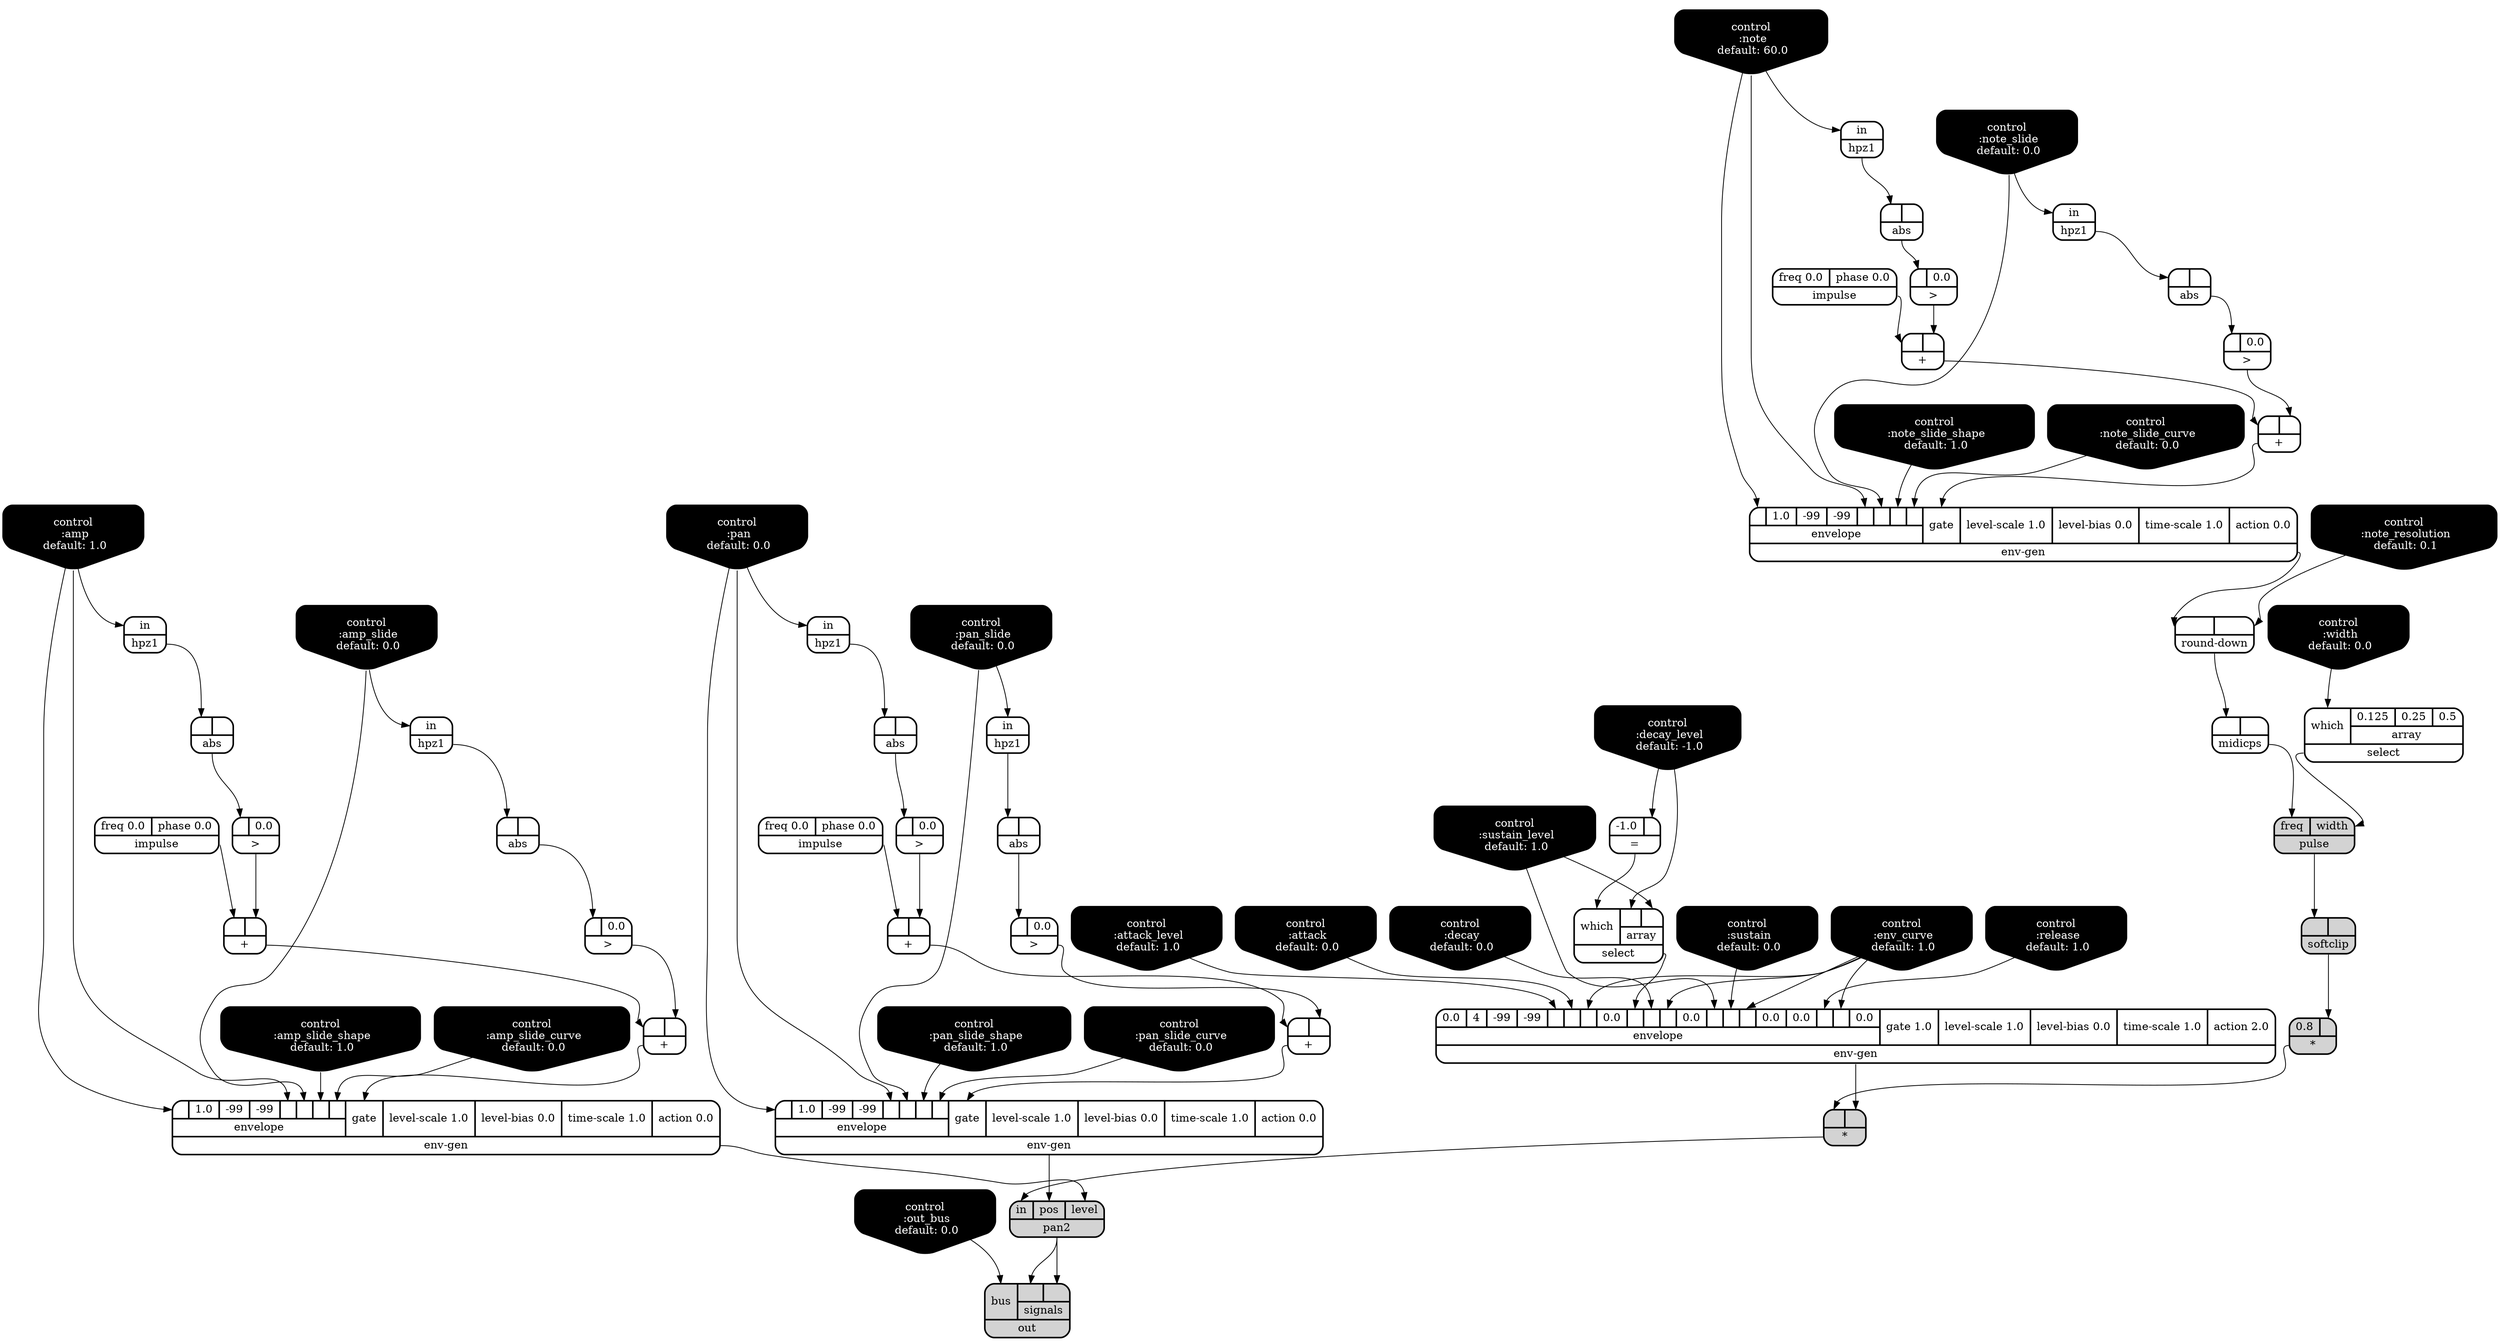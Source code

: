 digraph synthdef {
43 [label = "{{ <a> 0.8|<b> } |<__UG_NAME__>* }" style="filled, bold, rounded"  shape=record rankdir=LR];
47 [label = "{{ <a> |<b> } |<__UG_NAME__>* }" style="filled, bold, rounded"  shape=record rankdir=LR];
32 [label = "{{ <a> |<b> } |<__UG_NAME__>+ }" style="bold, rounded" shape=record rankdir=LR];
36 [label = "{{ <a> |<b> } |<__UG_NAME__>+ }" style="bold, rounded" shape=record rankdir=LR];
49 [label = "{{ <a> |<b> } |<__UG_NAME__>+ }" style="bold, rounded" shape=record rankdir=LR];
51 [label = "{{ <a> |<b> } |<__UG_NAME__>+ }" style="bold, rounded" shape=record rankdir=LR];
57 [label = "{{ <a> |<b> } |<__UG_NAME__>+ }" style="bold, rounded" shape=record rankdir=LR];
61 [label = "{{ <a> |<b> } |<__UG_NAME__>+ }" style="bold, rounded" shape=record rankdir=LR];
26 [label = "{{ <a> -1.0|<b> } |<__UG_NAME__>= }" style="bold, rounded" shape=record rankdir=LR];
25 [label = "{{ <a> |<b> 0.0} |<__UG_NAME__>\> }" style="bold, rounded" shape=record rankdir=LR];
31 [label = "{{ <a> |<b> 0.0} |<__UG_NAME__>\> }" style="bold, rounded" shape=record rankdir=LR];
35 [label = "{{ <a> |<b> 0.0} |<__UG_NAME__>\> }" style="bold, rounded" shape=record rankdir=LR];
50 [label = "{{ <a> |<b> 0.0} |<__UG_NAME__>\> }" style="bold, rounded" shape=record rankdir=LR];
56 [label = "{{ <a> |<b> 0.0} |<__UG_NAME__>\> }" style="bold, rounded" shape=record rankdir=LR];
60 [label = "{{ <a> |<b> 0.0} |<__UG_NAME__>\> }" style="bold, rounded" shape=record rankdir=LR];
24 [label = "{{ <a> |<b> } |<__UG_NAME__>abs }" style="bold, rounded" shape=record rankdir=LR];
30 [label = "{{ <a> |<b> } |<__UG_NAME__>abs }" style="bold, rounded" shape=record rankdir=LR];
34 [label = "{{ <a> |<b> } |<__UG_NAME__>abs }" style="bold, rounded" shape=record rankdir=LR];
45 [label = "{{ <a> |<b> } |<__UG_NAME__>abs }" style="bold, rounded" shape=record rankdir=LR];
55 [label = "{{ <a> |<b> } |<__UG_NAME__>abs }" style="bold, rounded" shape=record rankdir=LR];
59 [label = "{{ <a> |<b> } |<__UG_NAME__>abs }" style="bold, rounded" shape=record rankdir=LR];
0 [label = "control
 :note
 default: 60.0" shape=invhouse style="rounded, filled, bold" fillcolor=black fontcolor=white ]; 
1 [label = "control
 :note_slide
 default: 0.0" shape=invhouse style="rounded, filled, bold" fillcolor=black fontcolor=white ]; 
2 [label = "control
 :note_slide_shape
 default: 1.0" shape=invhouse style="rounded, filled, bold" fillcolor=black fontcolor=white ]; 
3 [label = "control
 :note_slide_curve
 default: 0.0" shape=invhouse style="rounded, filled, bold" fillcolor=black fontcolor=white ]; 
4 [label = "control
 :note_resolution
 default: 0.1" shape=invhouse style="rounded, filled, bold" fillcolor=black fontcolor=white ]; 
5 [label = "control
 :amp
 default: 1.0" shape=invhouse style="rounded, filled, bold" fillcolor=black fontcolor=white ]; 
6 [label = "control
 :amp_slide
 default: 0.0" shape=invhouse style="rounded, filled, bold" fillcolor=black fontcolor=white ]; 
7 [label = "control
 :amp_slide_shape
 default: 1.0" shape=invhouse style="rounded, filled, bold" fillcolor=black fontcolor=white ]; 
8 [label = "control
 :amp_slide_curve
 default: 0.0" shape=invhouse style="rounded, filled, bold" fillcolor=black fontcolor=white ]; 
9 [label = "control
 :pan
 default: 0.0" shape=invhouse style="rounded, filled, bold" fillcolor=black fontcolor=white ]; 
10 [label = "control
 :pan_slide
 default: 0.0" shape=invhouse style="rounded, filled, bold" fillcolor=black fontcolor=white ]; 
11 [label = "control
 :pan_slide_shape
 default: 1.0" shape=invhouse style="rounded, filled, bold" fillcolor=black fontcolor=white ]; 
12 [label = "control
 :pan_slide_curve
 default: 0.0" shape=invhouse style="rounded, filled, bold" fillcolor=black fontcolor=white ]; 
13 [label = "control
 :attack
 default: 0.0" shape=invhouse style="rounded, filled, bold" fillcolor=black fontcolor=white ]; 
14 [label = "control
 :sustain
 default: 0.0" shape=invhouse style="rounded, filled, bold" fillcolor=black fontcolor=white ]; 
15 [label = "control
 :decay
 default: 0.0" shape=invhouse style="rounded, filled, bold" fillcolor=black fontcolor=white ]; 
16 [label = "control
 :release
 default: 1.0" shape=invhouse style="rounded, filled, bold" fillcolor=black fontcolor=white ]; 
17 [label = "control
 :attack_level
 default: 1.0" shape=invhouse style="rounded, filled, bold" fillcolor=black fontcolor=white ]; 
18 [label = "control
 :decay_level
 default: -1.0" shape=invhouse style="rounded, filled, bold" fillcolor=black fontcolor=white ]; 
19 [label = "control
 :sustain_level
 default: 1.0" shape=invhouse style="rounded, filled, bold" fillcolor=black fontcolor=white ]; 
20 [label = "control
 :env_curve
 default: 1.0" shape=invhouse style="rounded, filled, bold" fillcolor=black fontcolor=white ]; 
21 [label = "control
 :width
 default: 0.0" shape=invhouse style="rounded, filled, bold" fillcolor=black fontcolor=white ]; 
22 [label = "control
 :out_bus
 default: 0.0" shape=invhouse style="rounded, filled, bold" fillcolor=black fontcolor=white ]; 
37 [label = "{{ {{<envelope___control___0>|1.0|-99|-99|<envelope___control___4>|<envelope___control___5>|<envelope___control___6>|<envelope___control___7>}|envelope}|<gate> gate|<level____scale> level-scale 1.0|<level____bias> level-bias 0.0|<time____scale> time-scale 1.0|<action> action 0.0} |<__UG_NAME__>env-gen }" style="bold, rounded" shape=record rankdir=LR];
46 [label = "{{ {{0.0|4|-99|-99|<envelope___control___4>|<envelope___control___5>|<envelope___control___6>|0.0|<envelope___select___8>|<envelope___control___9>|<envelope___control___10>|0.0|<envelope___control___12>|<envelope___control___13>|<envelope___control___14>|0.0|0.0|<envelope___control___17>|<envelope___control___18>|0.0}|envelope}|<gate> gate 1.0|<level____scale> level-scale 1.0|<level____bias> level-bias 0.0|<time____scale> time-scale 1.0|<action> action 2.0} |<__UG_NAME__>env-gen }" style="bold, rounded" shape=record rankdir=LR];
52 [label = "{{ {{<envelope___control___0>|1.0|-99|-99|<envelope___control___4>|<envelope___control___5>|<envelope___control___6>|<envelope___control___7>}|envelope}|<gate> gate|<level____scale> level-scale 1.0|<level____bias> level-bias 0.0|<time____scale> time-scale 1.0|<action> action 0.0} |<__UG_NAME__>env-gen }" style="bold, rounded" shape=record rankdir=LR];
62 [label = "{{ {{<envelope___control___0>|1.0|-99|-99|<envelope___control___4>|<envelope___control___5>|<envelope___control___6>|<envelope___control___7>}|envelope}|<gate> gate|<level____scale> level-scale 1.0|<level____bias> level-bias 0.0|<time____scale> time-scale 1.0|<action> action 0.0} |<__UG_NAME__>env-gen }" style="bold, rounded" shape=record rankdir=LR];
23 [label = "{{ <in> in} |<__UG_NAME__>hpz1 }" style="bold, rounded" shape=record rankdir=LR];
29 [label = "{{ <in> in} |<__UG_NAME__>hpz1 }" style="bold, rounded" shape=record rankdir=LR];
33 [label = "{{ <in> in} |<__UG_NAME__>hpz1 }" style="bold, rounded" shape=record rankdir=LR];
44 [label = "{{ <in> in} |<__UG_NAME__>hpz1 }" style="bold, rounded" shape=record rankdir=LR];
54 [label = "{{ <in> in} |<__UG_NAME__>hpz1 }" style="bold, rounded" shape=record rankdir=LR];
58 [label = "{{ <in> in} |<__UG_NAME__>hpz1 }" style="bold, rounded" shape=record rankdir=LR];
28 [label = "{{ <freq> freq 0.0|<phase> phase 0.0} |<__UG_NAME__>impulse }" style="bold, rounded" shape=record rankdir=LR];
48 [label = "{{ <freq> freq 0.0|<phase> phase 0.0} |<__UG_NAME__>impulse }" style="bold, rounded" shape=record rankdir=LR];
53 [label = "{{ <freq> freq 0.0|<phase> phase 0.0} |<__UG_NAME__>impulse }" style="bold, rounded" shape=record rankdir=LR];
39 [label = "{{ <a> |<b> } |<__UG_NAME__>midicps }" style="bold, rounded" shape=record rankdir=LR];
64 [label = "{{ <bus> bus|{{<signals___pan2___0>|<signals___pan2___1>}|signals}} |<__UG_NAME__>out }" style="filled, bold, rounded"  shape=record rankdir=LR];
63 [label = "{{ <in> in|<pos> pos|<level> level} |<__UG_NAME__>pan2 }" style="filled, bold, rounded"  shape=record rankdir=LR];
41 [label = "{{ <freq> freq|<width> width} |<__UG_NAME__>pulse }" style="filled, bold, rounded"  shape=record rankdir=LR];
38 [label = "{{ <a> |<b> } |<__UG_NAME__>round-down }" style="bold, rounded" shape=record rankdir=LR];
27 [label = "{{ <which> which|{{<array___control___0>|<array___control___1>}|array}} |<__UG_NAME__>select }" style="bold, rounded" shape=record rankdir=LR];
40 [label = "{{ <which> which|{{0.125|0.25|0.5}|array}} |<__UG_NAME__>select }" style="bold, rounded" shape=record rankdir=LR];
42 [label = "{{ <a> |<b> } |<__UG_NAME__>softclip }" style="filled, bold, rounded"  shape=record rankdir=LR];

42:__UG_NAME__ -> 43:b ;
46:__UG_NAME__ -> 47:b ;
43:__UG_NAME__ -> 47:a ;
31:__UG_NAME__ -> 32:b ;
28:__UG_NAME__ -> 32:a ;
35:__UG_NAME__ -> 36:b ;
32:__UG_NAME__ -> 36:a ;
25:__UG_NAME__ -> 49:b ;
48:__UG_NAME__ -> 49:a ;
50:__UG_NAME__ -> 51:b ;
49:__UG_NAME__ -> 51:a ;
56:__UG_NAME__ -> 57:b ;
53:__UG_NAME__ -> 57:a ;
60:__UG_NAME__ -> 61:b ;
57:__UG_NAME__ -> 61:a ;
18:__UG_NAME__ -> 26:b ;
24:__UG_NAME__ -> 25:a ;
30:__UG_NAME__ -> 31:a ;
34:__UG_NAME__ -> 35:a ;
45:__UG_NAME__ -> 50:a ;
55:__UG_NAME__ -> 56:a ;
59:__UG_NAME__ -> 60:a ;
23:__UG_NAME__ -> 24:a ;
29:__UG_NAME__ -> 30:a ;
33:__UG_NAME__ -> 34:a ;
44:__UG_NAME__ -> 45:a ;
54:__UG_NAME__ -> 55:a ;
58:__UG_NAME__ -> 59:a ;
36:__UG_NAME__ -> 37:gate ;
0:__UG_NAME__ -> 37:envelope___control___0 ;
0:__UG_NAME__ -> 37:envelope___control___4 ;
1:__UG_NAME__ -> 37:envelope___control___5 ;
2:__UG_NAME__ -> 37:envelope___control___6 ;
3:__UG_NAME__ -> 37:envelope___control___7 ;
17:__UG_NAME__ -> 46:envelope___control___4 ;
13:__UG_NAME__ -> 46:envelope___control___5 ;
20:__UG_NAME__ -> 46:envelope___control___6 ;
27:__UG_NAME__ -> 46:envelope___select___8 ;
15:__UG_NAME__ -> 46:envelope___control___9 ;
20:__UG_NAME__ -> 46:envelope___control___10 ;
19:__UG_NAME__ -> 46:envelope___control___12 ;
14:__UG_NAME__ -> 46:envelope___control___13 ;
20:__UG_NAME__ -> 46:envelope___control___14 ;
16:__UG_NAME__ -> 46:envelope___control___17 ;
20:__UG_NAME__ -> 46:envelope___control___18 ;
51:__UG_NAME__ -> 52:gate ;
5:__UG_NAME__ -> 52:envelope___control___0 ;
5:__UG_NAME__ -> 52:envelope___control___4 ;
6:__UG_NAME__ -> 52:envelope___control___5 ;
7:__UG_NAME__ -> 52:envelope___control___6 ;
8:__UG_NAME__ -> 52:envelope___control___7 ;
61:__UG_NAME__ -> 62:gate ;
9:__UG_NAME__ -> 62:envelope___control___0 ;
9:__UG_NAME__ -> 62:envelope___control___4 ;
10:__UG_NAME__ -> 62:envelope___control___5 ;
11:__UG_NAME__ -> 62:envelope___control___6 ;
12:__UG_NAME__ -> 62:envelope___control___7 ;
5:__UG_NAME__ -> 23:in ;
0:__UG_NAME__ -> 29:in ;
1:__UG_NAME__ -> 33:in ;
6:__UG_NAME__ -> 44:in ;
9:__UG_NAME__ -> 54:in ;
10:__UG_NAME__ -> 58:in ;
38:__UG_NAME__ -> 39:a ;
63:__UG_NAME__ -> 64:signals___pan2___0 ;
63:__UG_NAME__ -> 64:signals___pan2___1 ;
22:__UG_NAME__ -> 64:bus ;
52:__UG_NAME__ -> 63:level ;
62:__UG_NAME__ -> 63:pos ;
47:__UG_NAME__ -> 63:in ;
40:__UG_NAME__ -> 41:width ;
39:__UG_NAME__ -> 41:freq ;
4:__UG_NAME__ -> 38:b ;
37:__UG_NAME__ -> 38:a ;
18:__UG_NAME__ -> 27:array___control___0 ;
19:__UG_NAME__ -> 27:array___control___1 ;
26:__UG_NAME__ -> 27:which ;
21:__UG_NAME__ -> 40:which ;
41:__UG_NAME__ -> 42:a ;

}